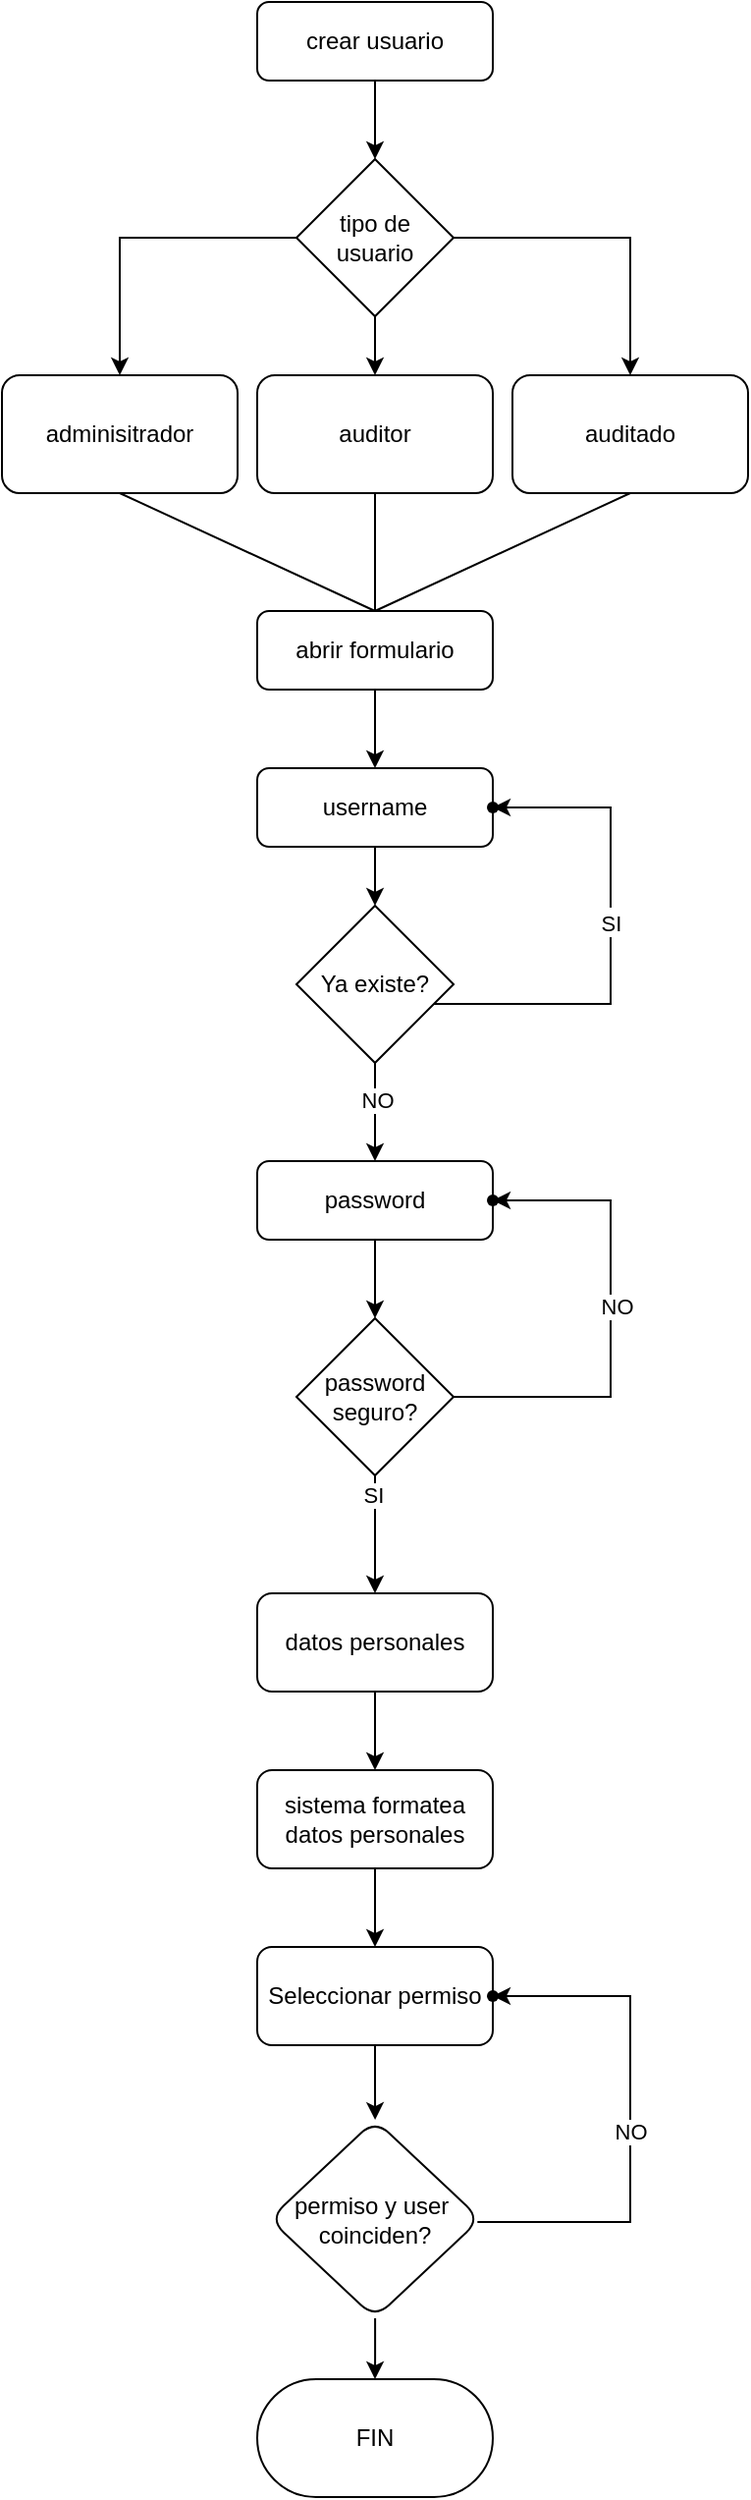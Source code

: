 <mxfile version="24.2.5" type="device" pages="6">
  <diagram id="C5RBs43oDa-KdzZeNtuy" name="CREAR USUARIO">
    <mxGraphModel dx="1221" dy="608" grid="1" gridSize="10" guides="1" tooltips="1" connect="1" arrows="1" fold="1" page="1" pageScale="1" pageWidth="827" pageHeight="1169" math="0" shadow="0">
      <root>
        <mxCell id="WIyWlLk6GJQsqaUBKTNV-0" />
        <mxCell id="WIyWlLk6GJQsqaUBKTNV-1" parent="WIyWlLk6GJQsqaUBKTNV-0" />
        <mxCell id="P6b78hm2gIl9kNET-EK_-7" value="" style="edgeStyle=orthogonalEdgeStyle;rounded=0;orthogonalLoop=1;jettySize=auto;html=1;" edge="1" parent="WIyWlLk6GJQsqaUBKTNV-1" source="WIyWlLk6GJQsqaUBKTNV-3" target="P6b78hm2gIl9kNET-EK_-5">
          <mxGeometry relative="1" as="geometry" />
        </mxCell>
        <mxCell id="WIyWlLk6GJQsqaUBKTNV-3" value="crear usuario" style="rounded=1;whiteSpace=wrap;html=1;fontSize=12;glass=0;strokeWidth=1;shadow=0;" parent="WIyWlLk6GJQsqaUBKTNV-1" vertex="1">
          <mxGeometry x="160" y="80" width="120" height="40" as="geometry" />
        </mxCell>
        <mxCell id="P6b78hm2gIl9kNET-EK_-11" value="" style="edgeStyle=orthogonalEdgeStyle;rounded=0;orthogonalLoop=1;jettySize=auto;html=1;" edge="1" parent="WIyWlLk6GJQsqaUBKTNV-1" source="P6b78hm2gIl9kNET-EK_-5" target="P6b78hm2gIl9kNET-EK_-9">
          <mxGeometry relative="1" as="geometry" />
        </mxCell>
        <mxCell id="P6b78hm2gIl9kNET-EK_-13" value="" style="edgeStyle=orthogonalEdgeStyle;rounded=0;orthogonalLoop=1;jettySize=auto;html=1;entryX=0.5;entryY=0;entryDx=0;entryDy=0;" edge="1" parent="WIyWlLk6GJQsqaUBKTNV-1" source="P6b78hm2gIl9kNET-EK_-5" target="P6b78hm2gIl9kNET-EK_-10">
          <mxGeometry relative="1" as="geometry" />
        </mxCell>
        <mxCell id="P6b78hm2gIl9kNET-EK_-15" value="" style="edgeStyle=orthogonalEdgeStyle;rounded=0;orthogonalLoop=1;jettySize=auto;html=1;entryX=0.5;entryY=0;entryDx=0;entryDy=0;" edge="1" parent="WIyWlLk6GJQsqaUBKTNV-1" source="P6b78hm2gIl9kNET-EK_-5" target="P6b78hm2gIl9kNET-EK_-8">
          <mxGeometry relative="1" as="geometry" />
        </mxCell>
        <mxCell id="P6b78hm2gIl9kNET-EK_-5" value="tipo de usuario" style="rhombus;whiteSpace=wrap;html=1;" vertex="1" parent="WIyWlLk6GJQsqaUBKTNV-1">
          <mxGeometry x="180" y="160" width="80" height="80" as="geometry" />
        </mxCell>
        <mxCell id="P6b78hm2gIl9kNET-EK_-8" value="adminisitrador" style="rounded=1;whiteSpace=wrap;html=1;" vertex="1" parent="WIyWlLk6GJQsqaUBKTNV-1">
          <mxGeometry x="30" y="270" width="120" height="60" as="geometry" />
        </mxCell>
        <mxCell id="P6b78hm2gIl9kNET-EK_-61" value="" style="edgeStyle=orthogonalEdgeStyle;rounded=0;orthogonalLoop=1;jettySize=auto;html=1;endArrow=none;endFill=0;" edge="1" parent="WIyWlLk6GJQsqaUBKTNV-1" source="P6b78hm2gIl9kNET-EK_-9" target="P6b78hm2gIl9kNET-EK_-57">
          <mxGeometry relative="1" as="geometry" />
        </mxCell>
        <mxCell id="P6b78hm2gIl9kNET-EK_-9" value="auditor" style="rounded=1;whiteSpace=wrap;html=1;" vertex="1" parent="WIyWlLk6GJQsqaUBKTNV-1">
          <mxGeometry x="160" y="270" width="120" height="60" as="geometry" />
        </mxCell>
        <mxCell id="P6b78hm2gIl9kNET-EK_-10" value="auditado" style="rounded=1;whiteSpace=wrap;html=1;" vertex="1" parent="WIyWlLk6GJQsqaUBKTNV-1">
          <mxGeometry x="290" y="270" width="120" height="60" as="geometry" />
        </mxCell>
        <mxCell id="P6b78hm2gIl9kNET-EK_-20" value="" style="edgeStyle=orthogonalEdgeStyle;rounded=0;orthogonalLoop=1;jettySize=auto;html=1;" edge="1" parent="WIyWlLk6GJQsqaUBKTNV-1" source="P6b78hm2gIl9kNET-EK_-16" target="P6b78hm2gIl9kNET-EK_-19">
          <mxGeometry relative="1" as="geometry" />
        </mxCell>
        <mxCell id="P6b78hm2gIl9kNET-EK_-16" value="username" style="rounded=1;whiteSpace=wrap;html=1;" vertex="1" parent="WIyWlLk6GJQsqaUBKTNV-1">
          <mxGeometry x="160" y="470" width="120" height="40" as="geometry" />
        </mxCell>
        <mxCell id="P6b78hm2gIl9kNET-EK_-26" value="" style="edgeStyle=orthogonalEdgeStyle;rounded=0;orthogonalLoop=1;jettySize=auto;html=1;" edge="1" parent="WIyWlLk6GJQsqaUBKTNV-1" source="P6b78hm2gIl9kNET-EK_-19" target="P6b78hm2gIl9kNET-EK_-25">
          <mxGeometry relative="1" as="geometry" />
        </mxCell>
        <mxCell id="P6b78hm2gIl9kNET-EK_-34" value="NO" style="edgeLabel;html=1;align=center;verticalAlign=middle;resizable=0;points=[];" vertex="1" connectable="0" parent="P6b78hm2gIl9kNET-EK_-26">
          <mxGeometry x="-0.241" y="1" relative="1" as="geometry">
            <mxPoint as="offset" />
          </mxGeometry>
        </mxCell>
        <mxCell id="P6b78hm2gIl9kNET-EK_-37" value="" style="edgeStyle=orthogonalEdgeStyle;rounded=0;orthogonalLoop=1;jettySize=auto;html=1;" edge="1" parent="WIyWlLk6GJQsqaUBKTNV-1" source="P6b78hm2gIl9kNET-EK_-19" target="P6b78hm2gIl9kNET-EK_-36">
          <mxGeometry relative="1" as="geometry">
            <Array as="points">
              <mxPoint x="340" y="590" />
              <mxPoint x="340" y="490" />
            </Array>
          </mxGeometry>
        </mxCell>
        <mxCell id="P6b78hm2gIl9kNET-EK_-38" value="si" style="edgeLabel;html=1;align=center;verticalAlign=middle;resizable=0;points=[];" vertex="1" connectable="0" parent="P6b78hm2gIl9kNET-EK_-37">
          <mxGeometry x="0.069" y="-1" relative="1" as="geometry">
            <mxPoint as="offset" />
          </mxGeometry>
        </mxCell>
        <mxCell id="P6b78hm2gIl9kNET-EK_-39" value="SI" style="edgeLabel;html=1;align=center;verticalAlign=middle;resizable=0;points=[];" vertex="1" connectable="0" parent="P6b78hm2gIl9kNET-EK_-37">
          <mxGeometry x="0.046" relative="1" as="geometry">
            <mxPoint as="offset" />
          </mxGeometry>
        </mxCell>
        <mxCell id="P6b78hm2gIl9kNET-EK_-19" value="Ya existe?" style="rhombus;whiteSpace=wrap;html=1;" vertex="1" parent="WIyWlLk6GJQsqaUBKTNV-1">
          <mxGeometry x="180" y="540" width="80" height="80" as="geometry" />
        </mxCell>
        <mxCell id="P6b78hm2gIl9kNET-EK_-28" value="" style="edgeStyle=orthogonalEdgeStyle;rounded=0;orthogonalLoop=1;jettySize=auto;html=1;" edge="1" parent="WIyWlLk6GJQsqaUBKTNV-1" source="P6b78hm2gIl9kNET-EK_-25" target="P6b78hm2gIl9kNET-EK_-27">
          <mxGeometry relative="1" as="geometry" />
        </mxCell>
        <mxCell id="P6b78hm2gIl9kNET-EK_-25" value="password" style="rounded=1;whiteSpace=wrap;html=1;" vertex="1" parent="WIyWlLk6GJQsqaUBKTNV-1">
          <mxGeometry x="160" y="670" width="120" height="40" as="geometry" />
        </mxCell>
        <mxCell id="P6b78hm2gIl9kNET-EK_-43" value="" style="edgeStyle=orthogonalEdgeStyle;rounded=0;orthogonalLoop=1;jettySize=auto;html=1;" edge="1" parent="WIyWlLk6GJQsqaUBKTNV-1" source="P6b78hm2gIl9kNET-EK_-27" target="P6b78hm2gIl9kNET-EK_-42">
          <mxGeometry relative="1" as="geometry">
            <Array as="points">
              <mxPoint x="340" y="790" />
              <mxPoint x="340" y="690" />
            </Array>
          </mxGeometry>
        </mxCell>
        <mxCell id="P6b78hm2gIl9kNET-EK_-48" value="NO" style="edgeLabel;html=1;align=center;verticalAlign=middle;resizable=0;points=[];" vertex="1" connectable="0" parent="P6b78hm2gIl9kNET-EK_-43">
          <mxGeometry x="0.053" y="-3" relative="1" as="geometry">
            <mxPoint as="offset" />
          </mxGeometry>
        </mxCell>
        <mxCell id="P6b78hm2gIl9kNET-EK_-45" value="" style="edgeStyle=orthogonalEdgeStyle;rounded=0;orthogonalLoop=1;jettySize=auto;html=1;" edge="1" parent="WIyWlLk6GJQsqaUBKTNV-1" source="P6b78hm2gIl9kNET-EK_-27" target="P6b78hm2gIl9kNET-EK_-44">
          <mxGeometry relative="1" as="geometry" />
        </mxCell>
        <mxCell id="P6b78hm2gIl9kNET-EK_-49" value="SI" style="edgeLabel;html=1;align=center;verticalAlign=middle;resizable=0;points=[];" vertex="1" connectable="0" parent="P6b78hm2gIl9kNET-EK_-45">
          <mxGeometry x="-0.675" y="-1" relative="1" as="geometry">
            <mxPoint as="offset" />
          </mxGeometry>
        </mxCell>
        <mxCell id="P6b78hm2gIl9kNET-EK_-27" value="password seguro?" style="rhombus;whiteSpace=wrap;html=1;" vertex="1" parent="WIyWlLk6GJQsqaUBKTNV-1">
          <mxGeometry x="180" y="750" width="80" height="80" as="geometry" />
        </mxCell>
        <mxCell id="P6b78hm2gIl9kNET-EK_-36" value="" style="shape=waypoint;sketch=0;size=6;pointerEvents=1;points=[];fillColor=default;resizable=0;rotatable=0;perimeter=centerPerimeter;snapToPoint=1;" vertex="1" parent="WIyWlLk6GJQsqaUBKTNV-1">
          <mxGeometry x="270" y="480" width="20" height="20" as="geometry" />
        </mxCell>
        <mxCell id="P6b78hm2gIl9kNET-EK_-42" value="" style="shape=waypoint;sketch=0;size=6;pointerEvents=1;points=[];fillColor=default;resizable=0;rotatable=0;perimeter=centerPerimeter;snapToPoint=1;" vertex="1" parent="WIyWlLk6GJQsqaUBKTNV-1">
          <mxGeometry x="270" y="680" width="20" height="20" as="geometry" />
        </mxCell>
        <mxCell id="P6b78hm2gIl9kNET-EK_-47" value="" style="edgeStyle=orthogonalEdgeStyle;rounded=0;orthogonalLoop=1;jettySize=auto;html=1;" edge="1" parent="WIyWlLk6GJQsqaUBKTNV-1" source="P6b78hm2gIl9kNET-EK_-44" target="P6b78hm2gIl9kNET-EK_-46">
          <mxGeometry relative="1" as="geometry" />
        </mxCell>
        <mxCell id="P6b78hm2gIl9kNET-EK_-44" value="datos personales" style="rounded=1;whiteSpace=wrap;html=1;" vertex="1" parent="WIyWlLk6GJQsqaUBKTNV-1">
          <mxGeometry x="160" y="890" width="120" height="50" as="geometry" />
        </mxCell>
        <mxCell id="P6b78hm2gIl9kNET-EK_-51" value="" style="edgeStyle=orthogonalEdgeStyle;rounded=0;orthogonalLoop=1;jettySize=auto;html=1;" edge="1" parent="WIyWlLk6GJQsqaUBKTNV-1" source="P6b78hm2gIl9kNET-EK_-46" target="P6b78hm2gIl9kNET-EK_-50">
          <mxGeometry relative="1" as="geometry" />
        </mxCell>
        <mxCell id="P6b78hm2gIl9kNET-EK_-46" value="sistema formatea datos personales" style="rounded=1;whiteSpace=wrap;html=1;" vertex="1" parent="WIyWlLk6GJQsqaUBKTNV-1">
          <mxGeometry x="160" y="980" width="120" height="50" as="geometry" />
        </mxCell>
        <mxCell id="P6b78hm2gIl9kNET-EK_-53" value="" style="edgeStyle=orthogonalEdgeStyle;rounded=0;orthogonalLoop=1;jettySize=auto;html=1;" edge="1" parent="WIyWlLk6GJQsqaUBKTNV-1" source="P6b78hm2gIl9kNET-EK_-50" target="P6b78hm2gIl9kNET-EK_-52">
          <mxGeometry relative="1" as="geometry" />
        </mxCell>
        <mxCell id="P6b78hm2gIl9kNET-EK_-50" value="Seleccionar permiso" style="rounded=1;whiteSpace=wrap;html=1;" vertex="1" parent="WIyWlLk6GJQsqaUBKTNV-1">
          <mxGeometry x="160" y="1070" width="120" height="50" as="geometry" />
        </mxCell>
        <mxCell id="P6b78hm2gIl9kNET-EK_-55" value="" style="edgeStyle=orthogonalEdgeStyle;rounded=0;orthogonalLoop=1;jettySize=auto;html=1;" edge="1" parent="WIyWlLk6GJQsqaUBKTNV-1" source="P6b78hm2gIl9kNET-EK_-52" target="P6b78hm2gIl9kNET-EK_-54">
          <mxGeometry relative="1" as="geometry">
            <Array as="points">
              <mxPoint x="350" y="1210" />
              <mxPoint x="350" y="1095" />
            </Array>
          </mxGeometry>
        </mxCell>
        <mxCell id="P6b78hm2gIl9kNET-EK_-56" value="NO" style="edgeLabel;html=1;align=center;verticalAlign=middle;resizable=0;points=[];" vertex="1" connectable="0" parent="P6b78hm2gIl9kNET-EK_-55">
          <mxGeometry x="-0.055" relative="1" as="geometry">
            <mxPoint as="offset" />
          </mxGeometry>
        </mxCell>
        <mxCell id="P6b78hm2gIl9kNET-EK_-66" value="" style="edgeStyle=orthogonalEdgeStyle;rounded=0;orthogonalLoop=1;jettySize=auto;html=1;" edge="1" parent="WIyWlLk6GJQsqaUBKTNV-1" source="P6b78hm2gIl9kNET-EK_-52" target="P6b78hm2gIl9kNET-EK_-65">
          <mxGeometry relative="1" as="geometry" />
        </mxCell>
        <mxCell id="P6b78hm2gIl9kNET-EK_-52" value="permiso y user&amp;nbsp; coinciden?" style="rhombus;whiteSpace=wrap;html=1;rounded=1;" vertex="1" parent="WIyWlLk6GJQsqaUBKTNV-1">
          <mxGeometry x="166.25" y="1158" width="107.5" height="101" as="geometry" />
        </mxCell>
        <mxCell id="P6b78hm2gIl9kNET-EK_-54" value="" style="shape=waypoint;sketch=0;size=6;pointerEvents=1;points=[];fillColor=default;resizable=0;rotatable=0;perimeter=centerPerimeter;snapToPoint=1;rounded=1;" vertex="1" parent="WIyWlLk6GJQsqaUBKTNV-1">
          <mxGeometry x="270" y="1085" width="20" height="20" as="geometry" />
        </mxCell>
        <mxCell id="P6b78hm2gIl9kNET-EK_-59" value="" style="edgeStyle=orthogonalEdgeStyle;rounded=0;orthogonalLoop=1;jettySize=auto;html=1;entryX=0.5;entryY=0;entryDx=0;entryDy=0;" edge="1" parent="WIyWlLk6GJQsqaUBKTNV-1" source="P6b78hm2gIl9kNET-EK_-57" target="P6b78hm2gIl9kNET-EK_-16">
          <mxGeometry relative="1" as="geometry" />
        </mxCell>
        <mxCell id="P6b78hm2gIl9kNET-EK_-57" value="abrir formulario" style="rounded=1;whiteSpace=wrap;html=1;" vertex="1" parent="WIyWlLk6GJQsqaUBKTNV-1">
          <mxGeometry x="160" y="390" width="120" height="40" as="geometry" />
        </mxCell>
        <mxCell id="P6b78hm2gIl9kNET-EK_-60" value="" style="endArrow=none;html=1;rounded=0;exitX=0.5;exitY=1;exitDx=0;exitDy=0;entryX=0.5;entryY=0;entryDx=0;entryDy=0;endFill=0;" edge="1" parent="WIyWlLk6GJQsqaUBKTNV-1" source="P6b78hm2gIl9kNET-EK_-8" target="P6b78hm2gIl9kNET-EK_-57">
          <mxGeometry width="50" height="50" relative="1" as="geometry">
            <mxPoint x="120" y="490" as="sourcePoint" />
            <mxPoint x="170" y="440" as="targetPoint" />
          </mxGeometry>
        </mxCell>
        <mxCell id="P6b78hm2gIl9kNET-EK_-62" value="" style="endArrow=none;html=1;rounded=0;exitX=0.5;exitY=1;exitDx=0;exitDy=0;entryX=0.5;entryY=0;entryDx=0;entryDy=0;endFill=0;" edge="1" parent="WIyWlLk6GJQsqaUBKTNV-1" source="P6b78hm2gIl9kNET-EK_-10" target="P6b78hm2gIl9kNET-EK_-57">
          <mxGeometry width="50" height="50" relative="1" as="geometry">
            <mxPoint x="120" y="490" as="sourcePoint" />
            <mxPoint x="170" y="440" as="targetPoint" />
          </mxGeometry>
        </mxCell>
        <mxCell id="P6b78hm2gIl9kNET-EK_-65" value="FIN" style="whiteSpace=wrap;html=1;rounded=1;arcSize=50;" vertex="1" parent="WIyWlLk6GJQsqaUBKTNV-1">
          <mxGeometry x="160" y="1290" width="120" height="60" as="geometry" />
        </mxCell>
      </root>
    </mxGraphModel>
  </diagram>
  <diagram id="V8BhBJxVHZ7_hWv4wTsM" name="CREAR PERMISO">
    <mxGraphModel dx="842" dy="419" grid="1" gridSize="10" guides="1" tooltips="1" connect="1" arrows="1" fold="1" page="1" pageScale="1" pageWidth="827" pageHeight="1169" math="0" shadow="0">
      <root>
        <mxCell id="0" />
        <mxCell id="1" parent="0" />
        <mxCell id="90Z8bsauWK54OVCBbKCT-3" value="" style="edgeStyle=orthogonalEdgeStyle;rounded=0;orthogonalLoop=1;jettySize=auto;html=1;" edge="1" parent="1" source="90Z8bsauWK54OVCBbKCT-1" target="90Z8bsauWK54OVCBbKCT-2">
          <mxGeometry relative="1" as="geometry" />
        </mxCell>
        <mxCell id="90Z8bsauWK54OVCBbKCT-1" value="INICIO" style="rounded=1;whiteSpace=wrap;html=1;arcSize=50;" vertex="1" parent="1">
          <mxGeometry x="320" y="20" width="120" height="60" as="geometry" />
        </mxCell>
        <mxCell id="U-iagmittdcajqLOIlY9-12" value="" style="edgeStyle=orthogonalEdgeStyle;rounded=0;orthogonalLoop=1;jettySize=auto;html=1;" edge="1" parent="1" source="90Z8bsauWK54OVCBbKCT-2" target="U-iagmittdcajqLOIlY9-4">
          <mxGeometry relative="1" as="geometry" />
        </mxCell>
        <mxCell id="90Z8bsauWK54OVCBbKCT-2" value="crear permiso" style="rounded=1;whiteSpace=wrap;html=1;" vertex="1" parent="1">
          <mxGeometry x="320" y="120" width="120" height="60" as="geometry" />
        </mxCell>
        <mxCell id="U-iagmittdcajqLOIlY9-1" value="" style="edgeStyle=orthogonalEdgeStyle;rounded=0;orthogonalLoop=1;jettySize=auto;html=1;" edge="1" parent="1" source="U-iagmittdcajqLOIlY9-4" target="U-iagmittdcajqLOIlY9-7">
          <mxGeometry relative="1" as="geometry" />
        </mxCell>
        <mxCell id="U-iagmittdcajqLOIlY9-2" value="" style="edgeStyle=orthogonalEdgeStyle;rounded=0;orthogonalLoop=1;jettySize=auto;html=1;entryX=0.5;entryY=0;entryDx=0;entryDy=0;" edge="1" parent="1" source="U-iagmittdcajqLOIlY9-4" target="U-iagmittdcajqLOIlY9-8">
          <mxGeometry relative="1" as="geometry" />
        </mxCell>
        <mxCell id="U-iagmittdcajqLOIlY9-3" value="" style="edgeStyle=orthogonalEdgeStyle;rounded=0;orthogonalLoop=1;jettySize=auto;html=1;entryX=0.5;entryY=0;entryDx=0;entryDy=0;" edge="1" parent="1" source="U-iagmittdcajqLOIlY9-4" target="U-iagmittdcajqLOIlY9-5">
          <mxGeometry relative="1" as="geometry" />
        </mxCell>
        <mxCell id="U-iagmittdcajqLOIlY9-4" value="tipo de usuario" style="rhombus;whiteSpace=wrap;html=1;" vertex="1" parent="1">
          <mxGeometry x="340" y="220" width="80" height="80" as="geometry" />
        </mxCell>
        <mxCell id="U-iagmittdcajqLOIlY9-5" value="adminisitrador" style="rounded=1;whiteSpace=wrap;html=1;" vertex="1" parent="1">
          <mxGeometry x="190" y="330" width="120" height="60" as="geometry" />
        </mxCell>
        <mxCell id="U-iagmittdcajqLOIlY9-6" value="" style="edgeStyle=orthogonalEdgeStyle;rounded=0;orthogonalLoop=1;jettySize=auto;html=1;endArrow=none;endFill=0;" edge="1" parent="1" source="U-iagmittdcajqLOIlY9-7" target="U-iagmittdcajqLOIlY9-9">
          <mxGeometry relative="1" as="geometry" />
        </mxCell>
        <mxCell id="U-iagmittdcajqLOIlY9-7" value="auditor" style="rounded=1;whiteSpace=wrap;html=1;" vertex="1" parent="1">
          <mxGeometry x="320" y="330" width="120" height="60" as="geometry" />
        </mxCell>
        <mxCell id="U-iagmittdcajqLOIlY9-8" value="auditado" style="rounded=1;whiteSpace=wrap;html=1;" vertex="1" parent="1">
          <mxGeometry x="450" y="330" width="120" height="60" as="geometry" />
        </mxCell>
        <mxCell id="U-iagmittdcajqLOIlY9-14" value="" style="edgeStyle=orthogonalEdgeStyle;rounded=0;orthogonalLoop=1;jettySize=auto;html=1;" edge="1" parent="1" source="U-iagmittdcajqLOIlY9-9" target="U-iagmittdcajqLOIlY9-13">
          <mxGeometry relative="1" as="geometry" />
        </mxCell>
        <mxCell id="U-iagmittdcajqLOIlY9-9" value="abrir formulario" style="rounded=1;whiteSpace=wrap;html=1;" vertex="1" parent="1">
          <mxGeometry x="320" y="450" width="120" height="40" as="geometry" />
        </mxCell>
        <mxCell id="U-iagmittdcajqLOIlY9-10" value="" style="endArrow=none;html=1;rounded=0;exitX=0.5;exitY=1;exitDx=0;exitDy=0;entryX=0.5;entryY=0;entryDx=0;entryDy=0;endFill=0;" edge="1" parent="1" source="U-iagmittdcajqLOIlY9-5" target="U-iagmittdcajqLOIlY9-9">
          <mxGeometry width="50" height="50" relative="1" as="geometry">
            <mxPoint x="280" y="550" as="sourcePoint" />
            <mxPoint x="330" y="500" as="targetPoint" />
          </mxGeometry>
        </mxCell>
        <mxCell id="U-iagmittdcajqLOIlY9-11" value="" style="endArrow=none;html=1;rounded=0;exitX=0.5;exitY=1;exitDx=0;exitDy=0;entryX=0.5;entryY=0;entryDx=0;entryDy=0;endFill=0;" edge="1" parent="1" source="U-iagmittdcajqLOIlY9-8" target="U-iagmittdcajqLOIlY9-9">
          <mxGeometry width="50" height="50" relative="1" as="geometry">
            <mxPoint x="280" y="550" as="sourcePoint" />
            <mxPoint x="330" y="500" as="targetPoint" />
          </mxGeometry>
        </mxCell>
        <mxCell id="U-iagmittdcajqLOIlY9-20" value="" style="edgeStyle=orthogonalEdgeStyle;rounded=0;orthogonalLoop=1;jettySize=auto;html=1;" edge="1" parent="1" source="U-iagmittdcajqLOIlY9-13" target="U-iagmittdcajqLOIlY9-17">
          <mxGeometry relative="1" as="geometry" />
        </mxCell>
        <mxCell id="U-iagmittdcajqLOIlY9-13" value="seleccionar checkbox:&lt;div&gt;- crear&lt;/div&gt;&lt;div&gt;- leer&lt;/div&gt;&lt;div&gt;- modificar&lt;/div&gt;&lt;div&gt;- borrar&lt;/div&gt;" style="rounded=1;whiteSpace=wrap;html=1;" vertex="1" parent="1">
          <mxGeometry x="320" y="520" width="120" height="110" as="geometry" />
        </mxCell>
        <mxCell id="U-iagmittdcajqLOIlY9-23" value="" style="edgeStyle=orthogonalEdgeStyle;rounded=0;orthogonalLoop=1;jettySize=auto;html=1;" edge="1" parent="1" source="U-iagmittdcajqLOIlY9-17" target="U-iagmittdcajqLOIlY9-22">
          <mxGeometry relative="1" as="geometry">
            <Array as="points">
              <mxPoint x="450" y="710" />
              <mxPoint x="450" y="710" />
            </Array>
          </mxGeometry>
        </mxCell>
        <mxCell id="U-iagmittdcajqLOIlY9-27" value="ESPECIFIC" style="edgeLabel;html=1;align=center;verticalAlign=middle;resizable=0;points=[];" vertex="1" connectable="0" parent="U-iagmittdcajqLOIlY9-23">
          <mxGeometry x="-0.019" y="-1" relative="1" as="geometry">
            <mxPoint as="offset" />
          </mxGeometry>
        </mxCell>
        <mxCell id="U-iagmittdcajqLOIlY9-24" value="" style="edgeStyle=orthogonalEdgeStyle;rounded=0;orthogonalLoop=1;jettySize=auto;html=1;" edge="1" parent="1" source="U-iagmittdcajqLOIlY9-17" target="U-iagmittdcajqLOIlY9-21">
          <mxGeometry relative="1" as="geometry" />
        </mxCell>
        <mxCell id="U-iagmittdcajqLOIlY9-28" value="ALL" style="edgeLabel;html=1;align=center;verticalAlign=middle;resizable=0;points=[];" vertex="1" connectable="0" parent="U-iagmittdcajqLOIlY9-24">
          <mxGeometry x="-0.284" y="3" relative="1" as="geometry">
            <mxPoint as="offset" />
          </mxGeometry>
        </mxCell>
        <mxCell id="U-iagmittdcajqLOIlY9-17" value="elegir tipo acceso" style="rhombus;whiteSpace=wrap;html=1;rounded=1;" vertex="1" parent="1">
          <mxGeometry x="340" y="670" width="80" height="80" as="geometry" />
        </mxCell>
        <mxCell id="U-iagmittdcajqLOIlY9-30" value="" style="edgeStyle=orthogonalEdgeStyle;rounded=0;orthogonalLoop=1;jettySize=auto;html=1;" edge="1" parent="1" source="U-iagmittdcajqLOIlY9-21" target="U-iagmittdcajqLOIlY9-29">
          <mxGeometry relative="1" as="geometry" />
        </mxCell>
        <mxCell id="U-iagmittdcajqLOIlY9-21" value="ingresar titulo de permiso" style="rounded=1;whiteSpace=wrap;html=1;" vertex="1" parent="1">
          <mxGeometry x="320" y="800" width="120" height="50" as="geometry" />
        </mxCell>
        <mxCell id="U-iagmittdcajqLOIlY9-26" value="" style="edgeStyle=orthogonalEdgeStyle;rounded=0;orthogonalLoop=1;jettySize=auto;html=1;exitX=0.549;exitY=0.981;exitDx=0;exitDy=0;exitPerimeter=0;" edge="1" parent="1" source="U-iagmittdcajqLOIlY9-22">
          <mxGeometry relative="1" as="geometry">
            <mxPoint x="440" y="825" as="targetPoint" />
            <Array as="points">
              <mxPoint x="601" y="825" />
            </Array>
          </mxGeometry>
        </mxCell>
        <mxCell id="U-iagmittdcajqLOIlY9-22" value="seleccionar paginas permitidas" style="rounded=1;whiteSpace=wrap;html=1;" vertex="1" parent="1">
          <mxGeometry x="530" y="682.5" width="130" height="55" as="geometry" />
        </mxCell>
        <mxCell id="U-iagmittdcajqLOIlY9-29" value="FIN" style="whiteSpace=wrap;html=1;rounded=1;arcSize=50;" vertex="1" parent="1">
          <mxGeometry x="320" y="900" width="120" height="60" as="geometry" />
        </mxCell>
      </root>
    </mxGraphModel>
  </diagram>
  <diagram id="3wjqd_zgogoson5DB5ZX" name="CREAR PLAN">
    <mxGraphModel dx="488" dy="243" grid="1" gridSize="10" guides="1" tooltips="1" connect="1" arrows="1" fold="1" page="1" pageScale="1" pageWidth="827" pageHeight="1169" math="0" shadow="0">
      <root>
        <mxCell id="0" />
        <mxCell id="1" parent="0" />
        <mxCell id="-JfX64dtdC-5UwnAzxa6-5" value="" style="edgeStyle=orthogonalEdgeStyle;rounded=0;orthogonalLoop=1;jettySize=auto;html=1;" edge="1" parent="1" source="-JfX64dtdC-5UwnAzxa6-1" target="-JfX64dtdC-5UwnAzxa6-4">
          <mxGeometry relative="1" as="geometry" />
        </mxCell>
        <mxCell id="-JfX64dtdC-5UwnAzxa6-1" value="INICIO" style="rounded=1;whiteSpace=wrap;html=1;arcSize=50;" vertex="1" parent="1">
          <mxGeometry x="354" y="20" width="120" height="60" as="geometry" />
        </mxCell>
        <mxCell id="-JfX64dtdC-5UwnAzxa6-7" value="" style="edgeStyle=orthogonalEdgeStyle;rounded=0;orthogonalLoop=1;jettySize=auto;html=1;" edge="1" parent="1" source="-JfX64dtdC-5UwnAzxa6-4" target="-JfX64dtdC-5UwnAzxa6-6">
          <mxGeometry relative="1" as="geometry" />
        </mxCell>
        <mxCell id="-JfX64dtdC-5UwnAzxa6-4" value="crear plan" style="rounded=1;whiteSpace=wrap;html=1;" vertex="1" parent="1">
          <mxGeometry x="354" y="120" width="120" height="40" as="geometry" />
        </mxCell>
        <mxCell id="-JfX64dtdC-5UwnAzxa6-9" value="" style="edgeStyle=orthogonalEdgeStyle;rounded=0;orthogonalLoop=1;jettySize=auto;html=1;" edge="1" parent="1" source="-JfX64dtdC-5UwnAzxa6-6" target="-JfX64dtdC-5UwnAzxa6-8">
          <mxGeometry relative="1" as="geometry" />
        </mxCell>
        <mxCell id="FvWAJ1byPysUijj4euWE-5" value="" style="edgeStyle=orthogonalEdgeStyle;rounded=0;orthogonalLoop=1;jettySize=auto;html=1;" edge="1" parent="1" source="-JfX64dtdC-5UwnAzxa6-6" target="-JfX64dtdC-5UwnAzxa6-12">
          <mxGeometry relative="1" as="geometry" />
        </mxCell>
        <mxCell id="-JfX64dtdC-5UwnAzxa6-6" value="Es admin?" style="rhombus;whiteSpace=wrap;html=1;rounded=1;" vertex="1" parent="1">
          <mxGeometry x="374" y="210" width="80" height="80" as="geometry" />
        </mxCell>
        <mxCell id="-JfX64dtdC-5UwnAzxa6-8" value="bloquear usuario" style="whiteSpace=wrap;html=1;rounded=1;arcSize=50;" vertex="1" parent="1">
          <mxGeometry x="514" y="220" width="120" height="60" as="geometry" />
        </mxCell>
        <mxCell id="FvWAJ1byPysUijj4euWE-7" value="" style="edgeStyle=orthogonalEdgeStyle;rounded=0;orthogonalLoop=1;jettySize=auto;html=1;" edge="1" parent="1" source="-JfX64dtdC-5UwnAzxa6-12" target="-JfX64dtdC-5UwnAzxa6-14">
          <mxGeometry relative="1" as="geometry" />
        </mxCell>
        <mxCell id="-JfX64dtdC-5UwnAzxa6-12" value="redireccionar a plan en blanco" style="whiteSpace=wrap;html=1;rounded=1;" vertex="1" parent="1">
          <mxGeometry x="356" y="320" width="116" height="40" as="geometry" />
        </mxCell>
        <mxCell id="-JfX64dtdC-5UwnAzxa6-17" value="" style="edgeStyle=orthogonalEdgeStyle;rounded=0;orthogonalLoop=1;jettySize=auto;html=1;" edge="1" parent="1" source="-JfX64dtdC-5UwnAzxa6-14" target="-JfX64dtdC-5UwnAzxa6-16">
          <mxGeometry relative="1" as="geometry" />
        </mxCell>
        <mxCell id="-JfX64dtdC-5UwnAzxa6-14" value="ingresar datos de plan:&lt;div&gt;- gestion&lt;/div&gt;&lt;div&gt;- objetivos&lt;/div&gt;&lt;div&gt;- limite de planeacion&lt;/div&gt;" style="whiteSpace=wrap;html=1;rounded=1;" vertex="1" parent="1">
          <mxGeometry x="351" y="390" width="126" height="90" as="geometry" />
        </mxCell>
        <mxCell id="-JfX64dtdC-5UwnAzxa6-19" value="" style="edgeStyle=orthogonalEdgeStyle;rounded=0;orthogonalLoop=1;jettySize=auto;html=1;" edge="1" parent="1" source="-JfX64dtdC-5UwnAzxa6-16" target="-JfX64dtdC-5UwnAzxa6-18">
          <mxGeometry relative="1" as="geometry" />
        </mxCell>
        <mxCell id="-JfX64dtdC-5UwnAzxa6-16" value="seleccionar participantes" style="whiteSpace=wrap;html=1;rounded=1;" vertex="1" parent="1">
          <mxGeometry x="352" y="530" width="124" height="60" as="geometry" />
        </mxCell>
        <mxCell id="-JfX64dtdC-5UwnAzxa6-23" value="" style="edgeStyle=orthogonalEdgeStyle;rounded=0;orthogonalLoop=1;jettySize=auto;html=1;exitX=0.975;exitY=0.498;exitDx=0;exitDy=0;exitPerimeter=0;" edge="1" parent="1" source="-JfX64dtdC-5UwnAzxa6-18">
          <mxGeometry relative="1" as="geometry">
            <mxPoint x="478" y="560" as="targetPoint" />
            <Array as="points">
              <mxPoint x="522" y="680" />
              <mxPoint x="522" y="560" />
            </Array>
          </mxGeometry>
        </mxCell>
        <mxCell id="-JfX64dtdC-5UwnAzxa6-24" value="NO" style="edgeLabel;html=1;align=center;verticalAlign=middle;resizable=0;points=[];" vertex="1" connectable="0" parent="-JfX64dtdC-5UwnAzxa6-23">
          <mxGeometry x="0.062" y="2" relative="1" as="geometry">
            <mxPoint as="offset" />
          </mxGeometry>
        </mxCell>
        <mxCell id="-JfX64dtdC-5UwnAzxa6-26" value="" style="edgeStyle=orthogonalEdgeStyle;rounded=0;orthogonalLoop=1;jettySize=auto;html=1;" edge="1" parent="1" source="-JfX64dtdC-5UwnAzxa6-18" target="-JfX64dtdC-5UwnAzxa6-25">
          <mxGeometry relative="1" as="geometry" />
        </mxCell>
        <mxCell id="-JfX64dtdC-5UwnAzxa6-27" value="SI" style="edgeLabel;html=1;align=center;verticalAlign=middle;resizable=0;points=[];" vertex="1" connectable="0" parent="-JfX64dtdC-5UwnAzxa6-26">
          <mxGeometry x="-0.298" relative="1" as="geometry">
            <mxPoint as="offset" />
          </mxGeometry>
        </mxCell>
        <mxCell id="-JfX64dtdC-5UwnAzxa6-18" value="hay almenos 1 responsable?" style="rhombus;whiteSpace=wrap;html=1;rounded=1;" vertex="1" parent="1">
          <mxGeometry x="362" y="630" width="104" height="100" as="geometry" />
        </mxCell>
        <mxCell id="-JfX64dtdC-5UwnAzxa6-25" value="FIN" style="whiteSpace=wrap;html=1;rounded=1;arcSize=50;" vertex="1" parent="1">
          <mxGeometry x="354" y="770" width="120" height="60" as="geometry" />
        </mxCell>
      </root>
    </mxGraphModel>
  </diagram>
  <diagram id="JwqIKUSEyYnLmDUVQHPA" name="CREAR ACTIVIDADES">
    <mxGraphModel dx="1221" dy="608" grid="1" gridSize="10" guides="1" tooltips="1" connect="1" arrows="1" fold="1" page="1" pageScale="1" pageWidth="827" pageHeight="1169" math="0" shadow="0">
      <root>
        <mxCell id="0" />
        <mxCell id="1" parent="0" />
        <mxCell id="d1-5A3XPHxHUV7t-S7cF-11" value="" style="edgeStyle=orthogonalEdgeStyle;rounded=0;orthogonalLoop=1;jettySize=auto;html=1;" edge="1" parent="1" source="d1-5A3XPHxHUV7t-S7cF-1" target="d1-5A3XPHxHUV7t-S7cF-10">
          <mxGeometry relative="1" as="geometry" />
        </mxCell>
        <mxCell id="d1-5A3XPHxHUV7t-S7cF-1" value="INICIO" style="rounded=1;whiteSpace=wrap;html=1;arcSize=50;" vertex="1" parent="1">
          <mxGeometry x="361" y="20" width="106" height="50" as="geometry" />
        </mxCell>
        <mxCell id="d1-5A3XPHxHUV7t-S7cF-8" value="" style="edgeStyle=orthogonalEdgeStyle;rounded=0;orthogonalLoop=1;jettySize=auto;html=1;" edge="1" parent="1" source="d1-5A3XPHxHUV7t-S7cF-5" target="d1-5A3XPHxHUV7t-S7cF-7">
          <mxGeometry relative="1" as="geometry" />
        </mxCell>
        <mxCell id="d1-5A3XPHxHUV7t-S7cF-15" value="SI" style="edgeLabel;html=1;align=center;verticalAlign=middle;resizable=0;points=[];" vertex="1" connectable="0" parent="d1-5A3XPHxHUV7t-S7cF-8">
          <mxGeometry x="-0.255" y="-2" relative="1" as="geometry">
            <mxPoint as="offset" />
          </mxGeometry>
        </mxCell>
        <mxCell id="d1-5A3XPHxHUV7t-S7cF-13" value="" style="edgeStyle=orthogonalEdgeStyle;rounded=0;orthogonalLoop=1;jettySize=auto;html=1;" edge="1" parent="1" source="d1-5A3XPHxHUV7t-S7cF-5" target="d1-5A3XPHxHUV7t-S7cF-9">
          <mxGeometry relative="1" as="geometry" />
        </mxCell>
        <mxCell id="d1-5A3XPHxHUV7t-S7cF-16" value="NO" style="edgeLabel;html=1;align=center;verticalAlign=middle;resizable=0;points=[];" vertex="1" connectable="0" parent="d1-5A3XPHxHUV7t-S7cF-13">
          <mxGeometry x="-0.609" y="2" relative="1" as="geometry">
            <mxPoint as="offset" />
          </mxGeometry>
        </mxCell>
        <mxCell id="d1-5A3XPHxHUV7t-S7cF-5" value="requiere colaboradores?" style="rhombus;whiteSpace=wrap;html=1;rounded=1;arcSize=27;" vertex="1" parent="1">
          <mxGeometry x="360" y="170" width="108" height="100" as="geometry" />
        </mxCell>
        <mxCell id="d1-5A3XPHxHUV7t-S7cF-7" value="añadir participantes" style="rounded=1;whiteSpace=wrap;html=1;" vertex="1" parent="1">
          <mxGeometry x="520" y="197.5" width="120" height="45" as="geometry" />
        </mxCell>
        <mxCell id="d1-5A3XPHxHUV7t-S7cF-18" value="" style="edgeStyle=orthogonalEdgeStyle;rounded=0;orthogonalLoop=1;jettySize=auto;html=1;" edge="1" parent="1" source="d1-5A3XPHxHUV7t-S7cF-9" target="d1-5A3XPHxHUV7t-S7cF-17">
          <mxGeometry relative="1" as="geometry" />
        </mxCell>
        <mxCell id="d1-5A3XPHxHUV7t-S7cF-9" value="crear actividad" style="rounded=1;whiteSpace=wrap;html=1;" vertex="1" parent="1">
          <mxGeometry x="354" y="310" width="120" height="40" as="geometry" />
        </mxCell>
        <mxCell id="d1-5A3XPHxHUV7t-S7cF-12" value="" style="edgeStyle=orthogonalEdgeStyle;rounded=0;orthogonalLoop=1;jettySize=auto;html=1;" edge="1" parent="1" source="d1-5A3XPHxHUV7t-S7cF-10" target="d1-5A3XPHxHUV7t-S7cF-5">
          <mxGeometry relative="1" as="geometry" />
        </mxCell>
        <mxCell id="d1-5A3XPHxHUV7t-S7cF-10" value="abrir plan" style="rounded=1;whiteSpace=wrap;html=1;" vertex="1" parent="1">
          <mxGeometry x="354" y="110" width="120" height="40" as="geometry" />
        </mxCell>
        <mxCell id="d1-5A3XPHxHUV7t-S7cF-14" value="" style="endArrow=classic;html=1;rounded=0;exitX=0.5;exitY=1;exitDx=0;exitDy=0;entryX=1;entryY=0.5;entryDx=0;entryDy=0;" edge="1" parent="1" source="d1-5A3XPHxHUV7t-S7cF-7" target="d1-5A3XPHxHUV7t-S7cF-9">
          <mxGeometry width="50" height="50" relative="1" as="geometry">
            <mxPoint x="440" y="260" as="sourcePoint" />
            <mxPoint x="490" y="210" as="targetPoint" />
            <Array as="points">
              <mxPoint x="580" y="330" />
            </Array>
          </mxGeometry>
        </mxCell>
        <mxCell id="d1-5A3XPHxHUV7t-S7cF-30" value="" style="edgeStyle=orthogonalEdgeStyle;rounded=0;orthogonalLoop=1;jettySize=auto;html=1;" edge="1" parent="1" source="d1-5A3XPHxHUV7t-S7cF-17" target="d1-5A3XPHxHUV7t-S7cF-27">
          <mxGeometry relative="1" as="geometry" />
        </mxCell>
        <mxCell id="d1-5A3XPHxHUV7t-S7cF-17" value="abrir formulario" style="rounded=1;whiteSpace=wrap;html=1;" vertex="1" parent="1">
          <mxGeometry x="354" y="390" width="120" height="40" as="geometry" />
        </mxCell>
        <mxCell id="d1-5A3XPHxHUV7t-S7cF-32" value="" style="edgeStyle=orthogonalEdgeStyle;rounded=0;orthogonalLoop=1;jettySize=auto;html=1;" edge="1" parent="1" source="d1-5A3XPHxHUV7t-S7cF-27" target="d1-5A3XPHxHUV7t-S7cF-31">
          <mxGeometry relative="1" as="geometry" />
        </mxCell>
        <mxCell id="d1-5A3XPHxHUV7t-S7cF-27" value="ingresar datos de actividad:&lt;div&gt;- titulo&lt;/div&gt;&lt;div&gt;- riesgo&lt;/div&gt;" style="rounded=1;whiteSpace=wrap;html=1;" vertex="1" parent="1">
          <mxGeometry x="354" y="470" width="120" height="70" as="geometry" />
        </mxCell>
        <mxCell id="d1-5A3XPHxHUV7t-S7cF-31" value="FIN" style="rounded=1;whiteSpace=wrap;html=1;arcSize=50;" vertex="1" parent="1">
          <mxGeometry x="377" y="570" width="74" height="40" as="geometry" />
        </mxCell>
      </root>
    </mxGraphModel>
  </diagram>
  <diagram id="WM0cuY7Rq1nGLfnwGrEn" name="CREAR AUDITORIA">
    <mxGraphModel dx="1628" dy="811" grid="1" gridSize="10" guides="1" tooltips="1" connect="1" arrows="1" fold="1" page="1" pageScale="1" pageWidth="827" pageHeight="1169" math="0" shadow="0">
      <root>
        <mxCell id="0" />
        <mxCell id="1" parent="0" />
        <mxCell id="fEzcI1Moe31NmNw0oGRH-4" value="" style="edgeStyle=orthogonalEdgeStyle;rounded=0;orthogonalLoop=1;jettySize=auto;html=1;" edge="1" parent="1" source="fEzcI1Moe31NmNw0oGRH-1" target="fEzcI1Moe31NmNw0oGRH-3">
          <mxGeometry relative="1" as="geometry" />
        </mxCell>
        <mxCell id="fEzcI1Moe31NmNw0oGRH-1" value="INICIO" style="rounded=1;whiteSpace=wrap;html=1;arcSize=50;" vertex="1" parent="1">
          <mxGeometry x="376" y="40" width="76" height="30" as="geometry" />
        </mxCell>
        <mxCell id="fEzcI1Moe31NmNw0oGRH-6" value="" style="edgeStyle=orthogonalEdgeStyle;rounded=0;orthogonalLoop=1;jettySize=auto;html=1;" edge="1" parent="1" source="fEzcI1Moe31NmNw0oGRH-3" target="fEzcI1Moe31NmNw0oGRH-5">
          <mxGeometry relative="1" as="geometry" />
        </mxCell>
        <mxCell id="fEzcI1Moe31NmNw0oGRH-3" value="abrir actividad" style="rounded=1;whiteSpace=wrap;html=1;" vertex="1" parent="1">
          <mxGeometry x="354" y="100" width="120" height="30" as="geometry" />
        </mxCell>
        <mxCell id="fEzcI1Moe31NmNw0oGRH-8" value="" style="edgeStyle=orthogonalEdgeStyle;rounded=0;orthogonalLoop=1;jettySize=auto;html=1;" edge="1" parent="1" source="fEzcI1Moe31NmNw0oGRH-5" target="fEzcI1Moe31NmNw0oGRH-7">
          <mxGeometry relative="1" as="geometry" />
        </mxCell>
        <mxCell id="fEzcI1Moe31NmNw0oGRH-5" value="añadir auditoria" style="rounded=1;whiteSpace=wrap;html=1;" vertex="1" parent="1">
          <mxGeometry x="354" y="170" width="120" height="30" as="geometry" />
        </mxCell>
        <mxCell id="fEzcI1Moe31NmNw0oGRH-12" value="" style="edgeStyle=orthogonalEdgeStyle;rounded=0;orthogonalLoop=1;jettySize=auto;html=1;" edge="1" parent="1" source="fEzcI1Moe31NmNw0oGRH-7" target="fEzcI1Moe31NmNw0oGRH-11">
          <mxGeometry relative="1" as="geometry" />
        </mxCell>
        <mxCell id="fEzcI1Moe31NmNw0oGRH-7" value="redirecciona a auditoria en blanco" style="rounded=1;whiteSpace=wrap;html=1;" vertex="1" parent="1">
          <mxGeometry x="354" y="240" width="120" height="30" as="geometry" />
        </mxCell>
        <mxCell id="fEzcI1Moe31NmNw0oGRH-14" value="" style="edgeStyle=orthogonalEdgeStyle;rounded=0;orthogonalLoop=1;jettySize=auto;html=1;" edge="1" parent="1" source="fEzcI1Moe31NmNw0oGRH-11" target="fEzcI1Moe31NmNw0oGRH-13">
          <mxGeometry relative="1" as="geometry" />
        </mxCell>
        <mxCell id="fEzcI1Moe31NmNw0oGRH-11" value="llenar campos:&lt;div&gt;- titulo&lt;/div&gt;&lt;div&gt;- cronograma&lt;/div&gt;" style="rounded=1;whiteSpace=wrap;html=1;" vertex="1" parent="1">
          <mxGeometry x="354" y="300" width="120" height="50" as="geometry" />
        </mxCell>
        <mxCell id="fEzcI1Moe31NmNw0oGRH-16" value="" style="edgeStyle=orthogonalEdgeStyle;rounded=0;orthogonalLoop=1;jettySize=auto;html=1;" edge="1" parent="1" source="fEzcI1Moe31NmNw0oGRH-13" target="fEzcI1Moe31NmNw0oGRH-15">
          <mxGeometry relative="1" as="geometry" />
        </mxCell>
        <mxCell id="fEzcI1Moe31NmNw0oGRH-13" value="agregar participantes" style="rounded=1;whiteSpace=wrap;html=1;" vertex="1" parent="1">
          <mxGeometry x="354" y="380" width="120" height="30" as="geometry" />
        </mxCell>
        <mxCell id="fEzcI1Moe31NmNw0oGRH-18" value="" style="edgeStyle=orthogonalEdgeStyle;rounded=0;orthogonalLoop=1;jettySize=auto;html=1;entryX=1;entryY=0.5;entryDx=0;entryDy=0;" edge="1" parent="1" source="fEzcI1Moe31NmNw0oGRH-15" target="fEzcI1Moe31NmNw0oGRH-13">
          <mxGeometry relative="1" as="geometry">
            <mxPoint x="490" y="380" as="targetPoint" />
            <Array as="points">
              <mxPoint x="520" y="480" />
              <mxPoint x="520" y="395" />
            </Array>
          </mxGeometry>
        </mxCell>
        <mxCell id="fEzcI1Moe31NmNw0oGRH-19" value="NO" style="edgeLabel;html=1;align=center;verticalAlign=middle;resizable=0;points=[];" vertex="1" connectable="0" parent="fEzcI1Moe31NmNw0oGRH-18">
          <mxGeometry x="0.02" relative="1" as="geometry">
            <mxPoint as="offset" />
          </mxGeometry>
        </mxCell>
        <mxCell id="fEzcI1Moe31NmNw0oGRH-24" value="" style="edgeStyle=orthogonalEdgeStyle;rounded=0;orthogonalLoop=1;jettySize=auto;html=1;entryX=0.5;entryY=0;entryDx=0;entryDy=0;" edge="1" parent="1" source="fEzcI1Moe31NmNw0oGRH-15" target="fEzcI1Moe31NmNw0oGRH-25">
          <mxGeometry relative="1" as="geometry">
            <mxPoint x="414" y="550" as="targetPoint" />
          </mxGeometry>
        </mxCell>
        <mxCell id="_r-4O0le2sjsp9c-z4kl-1" value="SI" style="edgeLabel;html=1;align=center;verticalAlign=middle;resizable=0;points=[];" vertex="1" connectable="0" parent="fEzcI1Moe31NmNw0oGRH-24">
          <mxGeometry x="-0.221" relative="1" as="geometry">
            <mxPoint as="offset" />
          </mxGeometry>
        </mxCell>
        <mxCell id="fEzcI1Moe31NmNw0oGRH-15" value="hay un responsable?" style="rhombus;whiteSpace=wrap;html=1;rounded=1;" vertex="1" parent="1">
          <mxGeometry x="366" y="440" width="96" height="80" as="geometry" />
        </mxCell>
        <mxCell id="kQd27Tw-qLtCbKdDLqdk-5" value="" style="edgeStyle=orthogonalEdgeStyle;rounded=0;orthogonalLoop=1;jettySize=auto;html=1;" edge="1" parent="1" source="fEzcI1Moe31NmNw0oGRH-25" target="kQd27Tw-qLtCbKdDLqdk-4">
          <mxGeometry relative="1" as="geometry" />
        </mxCell>
        <mxCell id="fEzcI1Moe31NmNw0oGRH-25" value="guardar" style="whiteSpace=wrap;html=1;rounded=1;" vertex="1" parent="1">
          <mxGeometry x="369" y="560" width="90" height="40" as="geometry" />
        </mxCell>
        <mxCell id="QoE0yq20Hcu9i_6G1dM9-1" value="FIN" style="whiteSpace=wrap;html=1;rounded=1;arcSize=50;" vertex="1" parent="1">
          <mxGeometry x="361" y="760" width="106" height="30" as="geometry" />
        </mxCell>
        <mxCell id="kQd27Tw-qLtCbKdDLqdk-6" value="" style="edgeStyle=orthogonalEdgeStyle;rounded=0;orthogonalLoop=1;jettySize=auto;html=1;" edge="1" parent="1" source="kQd27Tw-qLtCbKdDLqdk-4" target="QoE0yq20Hcu9i_6G1dM9-1">
          <mxGeometry relative="1" as="geometry" />
        </mxCell>
        <mxCell id="kQd27Tw-qLtCbKdDLqdk-7" value="NO" style="edgeLabel;html=1;align=center;verticalAlign=middle;resizable=0;points=[];" vertex="1" connectable="0" parent="kQd27Tw-qLtCbKdDLqdk-6">
          <mxGeometry x="-0.206" y="-1" relative="1" as="geometry">
            <mxPoint as="offset" />
          </mxGeometry>
        </mxCell>
        <mxCell id="kQd27Tw-qLtCbKdDLqdk-9" value="" style="edgeStyle=orthogonalEdgeStyle;rounded=0;orthogonalLoop=1;jettySize=auto;html=1;" edge="1" parent="1" source="kQd27Tw-qLtCbKdDLqdk-4" target="kQd27Tw-qLtCbKdDLqdk-8">
          <mxGeometry relative="1" as="geometry" />
        </mxCell>
        <mxCell id="kQd27Tw-qLtCbKdDLqdk-11" value="SI" style="edgeLabel;html=1;align=center;verticalAlign=middle;resizable=0;points=[];" vertex="1" connectable="0" parent="kQd27Tw-qLtCbKdDLqdk-9">
          <mxGeometry x="-0.163" y="1" relative="1" as="geometry">
            <mxPoint as="offset" />
          </mxGeometry>
        </mxCell>
        <mxCell id="kQd27Tw-qLtCbKdDLqdk-4" value="finalizar&lt;div&gt;planificacion?&lt;/div&gt;" style="rhombus;whiteSpace=wrap;html=1;rounded=1;" vertex="1" parent="1">
          <mxGeometry x="366" y="630" width="96" height="80" as="geometry" />
        </mxCell>
        <mxCell id="kQd27Tw-qLtCbKdDLqdk-8" value="aprobacion disponible" style="whiteSpace=wrap;html=1;rounded=1;" vertex="1" parent="1">
          <mxGeometry x="530" y="650" width="120" height="40" as="geometry" />
        </mxCell>
        <mxCell id="kQd27Tw-qLtCbKdDLqdk-10" value="" style="endArrow=classic;html=1;rounded=0;exitX=0.5;exitY=1;exitDx=0;exitDy=0;entryX=1;entryY=0.5;entryDx=0;entryDy=0;" edge="1" parent="1" source="kQd27Tw-qLtCbKdDLqdk-8" target="QoE0yq20Hcu9i_6G1dM9-1">
          <mxGeometry width="50" height="50" relative="1" as="geometry">
            <mxPoint x="450" y="650" as="sourcePoint" />
            <mxPoint x="500" y="600" as="targetPoint" />
            <Array as="points">
              <mxPoint x="590" y="775" />
            </Array>
          </mxGeometry>
        </mxCell>
      </root>
    </mxGraphModel>
  </diagram>
  <diagram id="85SeI023Y8UCElBR8erp" name="PROCESO APROBACION">
    <mxGraphModel dx="1436" dy="715" grid="1" gridSize="10" guides="1" tooltips="1" connect="1" arrows="1" fold="1" page="1" pageScale="1" pageWidth="827" pageHeight="1169" math="0" shadow="0">
      <root>
        <mxCell id="0" />
        <mxCell id="1" parent="0" />
        <mxCell id="ZqtgFs3AlhBPQPVuLhac-1" value="" style="edgeStyle=orthogonalEdgeStyle;rounded=0;orthogonalLoop=1;jettySize=auto;html=1;" edge="1" parent="1" source="ZqtgFs3AlhBPQPVuLhac-5" target="ZqtgFs3AlhBPQPVuLhac-6">
          <mxGeometry relative="1" as="geometry" />
        </mxCell>
        <mxCell id="ZqtgFs3AlhBPQPVuLhac-2" value="NO" style="edgeLabel;html=1;align=center;verticalAlign=middle;resizable=0;points=[];" vertex="1" connectable="0" parent="ZqtgFs3AlhBPQPVuLhac-1">
          <mxGeometry x="-0.158" y="-2" relative="1" as="geometry">
            <mxPoint as="offset" />
          </mxGeometry>
        </mxCell>
        <mxCell id="ZqtgFs3AlhBPQPVuLhac-3" value="" style="edgeStyle=orthogonalEdgeStyle;rounded=0;orthogonalLoop=1;jettySize=auto;html=1;" edge="1" parent="1" source="ZqtgFs3AlhBPQPVuLhac-5" target="ZqtgFs3AlhBPQPVuLhac-11">
          <mxGeometry relative="1" as="geometry" />
        </mxCell>
        <mxCell id="ZqtgFs3AlhBPQPVuLhac-4" value="SI" style="edgeLabel;html=1;align=center;verticalAlign=middle;resizable=0;points=[];" vertex="1" connectable="0" parent="ZqtgFs3AlhBPQPVuLhac-3">
          <mxGeometry x="-0.149" relative="1" as="geometry">
            <mxPoint as="offset" />
          </mxGeometry>
        </mxCell>
        <mxCell id="ZqtgFs3AlhBPQPVuLhac-5" value="solicitar aprobacion?" style="rhombus;whiteSpace=wrap;html=1;rounded=1;" vertex="1" parent="1">
          <mxGeometry x="366" y="630" width="96" height="80" as="geometry" />
        </mxCell>
        <mxCell id="ZqtgFs3AlhBPQPVuLhac-6" value="FIN" style="whiteSpace=wrap;html=1;rounded=1;arcSize=50;" vertex="1" parent="1">
          <mxGeometry x="361" y="1070" width="106" height="30" as="geometry" />
        </mxCell>
        <mxCell id="ZqtgFs3AlhBPQPVuLhac-7" value="" style="edgeStyle=orthogonalEdgeStyle;rounded=0;orthogonalLoop=1;jettySize=auto;html=1;" edge="1" parent="1" source="ZqtgFs3AlhBPQPVuLhac-11" target="ZqtgFs3AlhBPQPVuLhac-16">
          <mxGeometry relative="1" as="geometry" />
        </mxCell>
        <mxCell id="ZqtgFs3AlhBPQPVuLhac-8" value="SI" style="edgeLabel;html=1;align=center;verticalAlign=middle;resizable=0;points=[];" vertex="1" connectable="0" parent="ZqtgFs3AlhBPQPVuLhac-7">
          <mxGeometry x="-0.156" relative="1" as="geometry">
            <mxPoint as="offset" />
          </mxGeometry>
        </mxCell>
        <mxCell id="ZqtgFs3AlhBPQPVuLhac-9" value="" style="edgeStyle=orthogonalEdgeStyle;rounded=0;orthogonalLoop=1;jettySize=auto;html=1;" edge="1" parent="1" source="ZqtgFs3AlhBPQPVuLhac-11" target="ZqtgFs3AlhBPQPVuLhac-20">
          <mxGeometry relative="1" as="geometry" />
        </mxCell>
        <mxCell id="ZqtgFs3AlhBPQPVuLhac-10" value="NO" style="edgeLabel;html=1;align=center;verticalAlign=middle;resizable=0;points=[];" vertex="1" connectable="0" parent="ZqtgFs3AlhBPQPVuLhac-9">
          <mxGeometry x="-0.186" relative="1" as="geometry">
            <mxPoint as="offset" />
          </mxGeometry>
        </mxCell>
        <mxCell id="ZqtgFs3AlhBPQPVuLhac-11" value="aprobar?" style="rhombus;whiteSpace=wrap;html=1;rounded=1;" vertex="1" parent="1">
          <mxGeometry x="542" y="630" width="96" height="80" as="geometry" />
        </mxCell>
        <mxCell id="ZqtgFs3AlhBPQPVuLhac-12" value="" style="edgeStyle=orthogonalEdgeStyle;rounded=0;orthogonalLoop=1;jettySize=auto;html=1;" edge="1" parent="1" source="ZqtgFs3AlhBPQPVuLhac-16" target="ZqtgFs3AlhBPQPVuLhac-18">
          <mxGeometry relative="1" as="geometry" />
        </mxCell>
        <mxCell id="ZqtgFs3AlhBPQPVuLhac-13" value="SI" style="edgeLabel;html=1;align=center;verticalAlign=middle;resizable=0;points=[];" vertex="1" connectable="0" parent="ZqtgFs3AlhBPQPVuLhac-12">
          <mxGeometry x="-0.136" relative="1" as="geometry">
            <mxPoint as="offset" />
          </mxGeometry>
        </mxCell>
        <mxCell id="ZqtgFs3AlhBPQPVuLhac-14" value="" style="edgeStyle=orthogonalEdgeStyle;rounded=0;orthogonalLoop=1;jettySize=auto;html=1;" edge="1" parent="1" source="ZqtgFs3AlhBPQPVuLhac-16" target="ZqtgFs3AlhBPQPVuLhac-22">
          <mxGeometry relative="1" as="geometry" />
        </mxCell>
        <mxCell id="ZqtgFs3AlhBPQPVuLhac-15" value="NO" style="edgeLabel;html=1;align=center;verticalAlign=middle;resizable=0;points=[];" vertex="1" connectable="0" parent="ZqtgFs3AlhBPQPVuLhac-14">
          <mxGeometry x="-0.094" y="-1" relative="1" as="geometry">
            <mxPoint as="offset" />
          </mxGeometry>
        </mxCell>
        <mxCell id="ZqtgFs3AlhBPQPVuLhac-16" value="forzar&amp;nbsp;&lt;div&gt;aprobacion ?&lt;/div&gt;" style="rhombus;whiteSpace=wrap;html=1;rounded=1;" vertex="1" parent="1">
          <mxGeometry x="542" y="750" width="96" height="80" as="geometry" />
        </mxCell>
        <mxCell id="ZqtgFs3AlhBPQPVuLhac-17" value="" style="edgeStyle=orthogonalEdgeStyle;rounded=0;orthogonalLoop=1;jettySize=auto;html=1;" edge="1" parent="1" source="ZqtgFs3AlhBPQPVuLhac-18" target="ZqtgFs3AlhBPQPVuLhac-25">
          <mxGeometry relative="1" as="geometry" />
        </mxCell>
        <mxCell id="ZqtgFs3AlhBPQPVuLhac-18" value="agregar motivo" style="rounded=1;whiteSpace=wrap;html=1;" vertex="1" parent="1">
          <mxGeometry x="690" y="775" width="110" height="30" as="geometry" />
        </mxCell>
        <mxCell id="ZqtgFs3AlhBPQPVuLhac-19" value="" style="edgeStyle=orthogonalEdgeStyle;rounded=0;orthogonalLoop=1;jettySize=auto;html=1;" edge="1" parent="1" source="ZqtgFs3AlhBPQPVuLhac-20" target="ZqtgFs3AlhBPQPVuLhac-23">
          <mxGeometry relative="1" as="geometry" />
        </mxCell>
        <mxCell id="ZqtgFs3AlhBPQPVuLhac-20" value="agregar comentario" style="whiteSpace=wrap;html=1;rounded=1;" vertex="1" parent="1">
          <mxGeometry x="690" y="655" width="120" height="30" as="geometry" />
        </mxCell>
        <mxCell id="ZqtgFs3AlhBPQPVuLhac-21" value="" style="edgeStyle=orthogonalEdgeStyle;rounded=0;orthogonalLoop=1;jettySize=auto;html=1;" edge="1" parent="1" source="ZqtgFs3AlhBPQPVuLhac-22" target="ZqtgFs3AlhBPQPVuLhac-29">
          <mxGeometry relative="1" as="geometry" />
        </mxCell>
        <mxCell id="ZqtgFs3AlhBPQPVuLhac-22" value="agregar check" style="whiteSpace=wrap;html=1;rounded=1;" vertex="1" parent="1">
          <mxGeometry x="530" y="870" width="120" height="30" as="geometry" />
        </mxCell>
        <mxCell id="ZqtgFs3AlhBPQPVuLhac-23" value="reiniciar checks" style="rounded=1;whiteSpace=wrap;html=1;" vertex="1" parent="1">
          <mxGeometry x="860" y="655" width="120" height="30" as="geometry" />
        </mxCell>
        <mxCell id="ZqtgFs3AlhBPQPVuLhac-24" value="" style="endArrow=classic;html=1;rounded=0;exitX=0.5;exitY=1;exitDx=0;exitDy=0;entryX=1;entryY=0.5;entryDx=0;entryDy=0;" edge="1" parent="1" source="ZqtgFs3AlhBPQPVuLhac-23" target="ZqtgFs3AlhBPQPVuLhac-6">
          <mxGeometry width="50" height="50" relative="1" as="geometry">
            <mxPoint x="550" y="830" as="sourcePoint" />
            <mxPoint x="600" y="780" as="targetPoint" />
            <Array as="points">
              <mxPoint x="920" y="1085" />
            </Array>
          </mxGeometry>
        </mxCell>
        <mxCell id="ZqtgFs3AlhBPQPVuLhac-25" value="planificacion aprobada" style="rounded=1;whiteSpace=wrap;html=1;" vertex="1" parent="1">
          <mxGeometry x="690" y="945" width="110" height="30" as="geometry" />
        </mxCell>
        <mxCell id="ZqtgFs3AlhBPQPVuLhac-26" value="" style="endArrow=classic;html=1;rounded=0;exitX=0.534;exitY=1.007;exitDx=0;exitDy=0;exitPerimeter=0;entryX=1;entryY=0.5;entryDx=0;entryDy=0;" edge="1" parent="1" source="ZqtgFs3AlhBPQPVuLhac-25" target="ZqtgFs3AlhBPQPVuLhac-6">
          <mxGeometry width="50" height="50" relative="1" as="geometry">
            <mxPoint x="600" y="870" as="sourcePoint" />
            <mxPoint x="650" y="820" as="targetPoint" />
            <Array as="points">
              <mxPoint x="749" y="1085" />
            </Array>
          </mxGeometry>
        </mxCell>
        <mxCell id="ZqtgFs3AlhBPQPVuLhac-27" value="" style="edgeStyle=orthogonalEdgeStyle;rounded=0;orthogonalLoop=1;jettySize=auto;html=1;" edge="1" parent="1" source="ZqtgFs3AlhBPQPVuLhac-29" target="ZqtgFs3AlhBPQPVuLhac-25">
          <mxGeometry relative="1" as="geometry" />
        </mxCell>
        <mxCell id="ZqtgFs3AlhBPQPVuLhac-28" value="SI" style="edgeLabel;html=1;align=center;verticalAlign=middle;resizable=0;points=[];" vertex="1" connectable="0" parent="ZqtgFs3AlhBPQPVuLhac-27">
          <mxGeometry x="-0.13" y="-1" relative="1" as="geometry">
            <mxPoint as="offset" />
          </mxGeometry>
        </mxCell>
        <mxCell id="ZqtgFs3AlhBPQPVuLhac-29" value="checks completos?" style="rhombus;whiteSpace=wrap;html=1;rounded=1;" vertex="1" parent="1">
          <mxGeometry x="550" y="920" width="80" height="80" as="geometry" />
        </mxCell>
        <mxCell id="ZqtgFs3AlhBPQPVuLhac-30" value="" style="endArrow=classic;html=1;rounded=0;exitX=0.513;exitY=0.964;exitDx=0;exitDy=0;entryX=1;entryY=0.5;entryDx=0;entryDy=0;exitPerimeter=0;" edge="1" parent="1" source="ZqtgFs3AlhBPQPVuLhac-29" target="ZqtgFs3AlhBPQPVuLhac-6">
          <mxGeometry width="50" height="50" relative="1" as="geometry">
            <mxPoint x="460" y="950" as="sourcePoint" />
            <mxPoint x="510" y="900" as="targetPoint" />
            <Array as="points">
              <mxPoint x="590" y="1085" />
            </Array>
          </mxGeometry>
        </mxCell>
        <mxCell id="ZqtgFs3AlhBPQPVuLhac-31" value="NO" style="edgeLabel;html=1;align=center;verticalAlign=middle;resizable=0;points=[];" vertex="1" connectable="0" parent="ZqtgFs3AlhBPQPVuLhac-30">
          <mxGeometry x="-0.67" y="2" relative="1" as="geometry">
            <mxPoint as="offset" />
          </mxGeometry>
        </mxCell>
        <mxCell id="LG_ZtVwuX4bsdPKE-V2j-2" value="" style="edgeStyle=orthogonalEdgeStyle;rounded=0;orthogonalLoop=1;jettySize=auto;html=1;" edge="1" parent="1" source="LG_ZtVwuX4bsdPKE-V2j-1" target="ZqtgFs3AlhBPQPVuLhac-5">
          <mxGeometry relative="1" as="geometry" />
        </mxCell>
        <mxCell id="LG_ZtVwuX4bsdPKE-V2j-1" value="añadir revision" style="rounded=1;whiteSpace=wrap;html=1;" vertex="1" parent="1">
          <mxGeometry x="354" y="555" width="120" height="35" as="geometry" />
        </mxCell>
        <mxCell id="2tJNu4luky6ZYaCOi-wX-2" value="" style="edgeStyle=orthogonalEdgeStyle;rounded=0;orthogonalLoop=1;jettySize=auto;html=1;" edge="1" parent="1" source="2tJNu4luky6ZYaCOi-wX-1" target="LG_ZtVwuX4bsdPKE-V2j-1">
          <mxGeometry relative="1" as="geometry" />
        </mxCell>
        <mxCell id="2tJNu4luky6ZYaCOi-wX-1" value="ingresar a auditoria" style="rounded=1;whiteSpace=wrap;html=1;" vertex="1" parent="1">
          <mxGeometry x="354" y="480" width="120" height="40" as="geometry" />
        </mxCell>
        <mxCell id="2tJNu4luky6ZYaCOi-wX-4" value="" style="edgeStyle=orthogonalEdgeStyle;rounded=0;orthogonalLoop=1;jettySize=auto;html=1;" edge="1" parent="1" source="2tJNu4luky6ZYaCOi-wX-3" target="2tJNu4luky6ZYaCOi-wX-1">
          <mxGeometry relative="1" as="geometry" />
        </mxCell>
        <mxCell id="2tJNu4luky6ZYaCOi-wX-3" value="INICIO" style="rounded=1;whiteSpace=wrap;html=1;arcSize=50;" vertex="1" parent="1">
          <mxGeometry x="354" y="410" width="120" height="30" as="geometry" />
        </mxCell>
      </root>
    </mxGraphModel>
  </diagram>
</mxfile>
